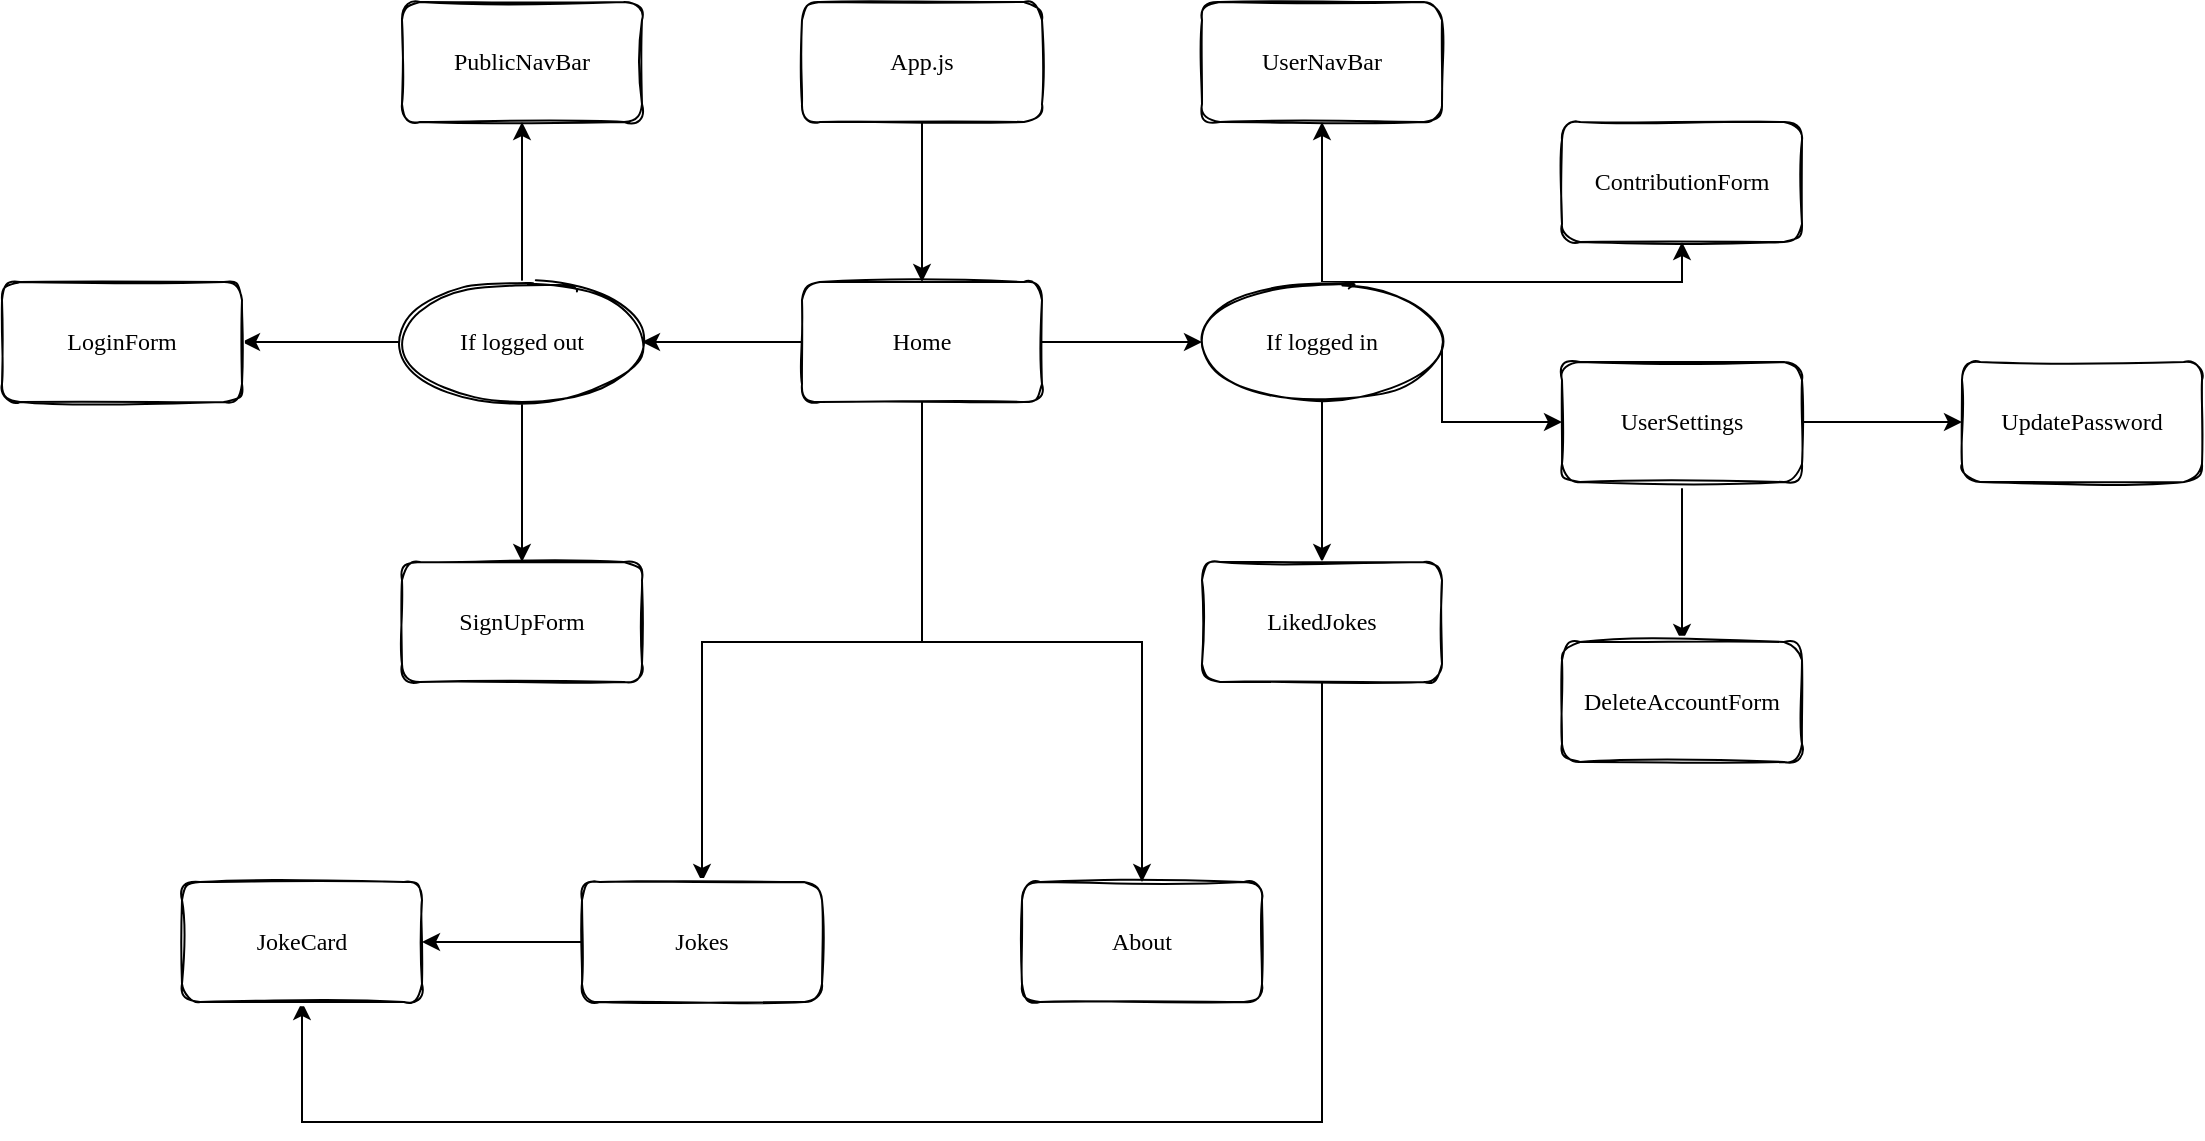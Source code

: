 <mxfile version="15.9.6" type="device"><diagram id="cOIYiqj9oKA15FfcFj9o" name="Page-1"><mxGraphModel dx="1480" dy="453" grid="1" gridSize="10" guides="1" tooltips="1" connect="1" arrows="1" fold="1" page="1" pageScale="1" pageWidth="850" pageHeight="1100" math="0" shadow="0"><root><mxCell id="0"/><mxCell id="1" parent="0"/><mxCell id="Kqs7fXENg0E2DFKlGv2c-4" value="" style="edgeStyle=orthogonalEdgeStyle;rounded=0;orthogonalLoop=1;jettySize=auto;html=1;fontFamily=Comic Sans MS;" parent="1" source="Kqs7fXENg0E2DFKlGv2c-1" target="Kqs7fXENg0E2DFKlGv2c-3" edge="1"><mxGeometry relative="1" as="geometry"/></mxCell><mxCell id="Kqs7fXENg0E2DFKlGv2c-1" value="App.js" style="rounded=1;whiteSpace=wrap;html=1;sketch=1;fontFamily=Comic Sans MS;" parent="1" vertex="1"><mxGeometry x="220" y="30" width="120" height="60" as="geometry"/></mxCell><mxCell id="Kqs7fXENg0E2DFKlGv2c-6" value="" style="edgeStyle=orthogonalEdgeStyle;rounded=0;orthogonalLoop=1;jettySize=auto;html=1;fontFamily=Comic Sans MS;" parent="1" source="Kqs7fXENg0E2DFKlGv2c-3" target="Kqs7fXENg0E2DFKlGv2c-5" edge="1"><mxGeometry relative="1" as="geometry"/></mxCell><mxCell id="Kqs7fXENg0E2DFKlGv2c-10" value="" style="edgeStyle=orthogonalEdgeStyle;rounded=0;orthogonalLoop=1;jettySize=auto;html=1;fontFamily=Comic Sans MS;" parent="1" source="Kqs7fXENg0E2DFKlGv2c-3" target="Kqs7fXENg0E2DFKlGv2c-9" edge="1"><mxGeometry relative="1" as="geometry"/></mxCell><mxCell id="Kqs7fXENg0E2DFKlGv2c-14" value="" style="edgeStyle=orthogonalEdgeStyle;rounded=0;orthogonalLoop=1;jettySize=auto;html=1;fontFamily=Comic Sans MS;" parent="1" source="Kqs7fXENg0E2DFKlGv2c-3" target="Kqs7fXENg0E2DFKlGv2c-13" edge="1"><mxGeometry relative="1" as="geometry"/></mxCell><mxCell id="Kqs7fXENg0E2DFKlGv2c-24" value="" style="edgeStyle=orthogonalEdgeStyle;rounded=0;orthogonalLoop=1;jettySize=auto;html=1;fontFamily=Comic Sans MS;" parent="1" source="Kqs7fXENg0E2DFKlGv2c-3" target="Kqs7fXENg0E2DFKlGv2c-23" edge="1"><mxGeometry relative="1" as="geometry"/></mxCell><mxCell id="Kqs7fXENg0E2DFKlGv2c-3" value="Home" style="rounded=1;whiteSpace=wrap;html=1;sketch=1;fontFamily=Comic Sans MS;" parent="1" vertex="1"><mxGeometry x="220" y="170" width="120" height="60" as="geometry"/></mxCell><mxCell id="Kqs7fXENg0E2DFKlGv2c-8" value="" style="edgeStyle=orthogonalEdgeStyle;rounded=0;orthogonalLoop=1;jettySize=auto;html=1;fontFamily=Comic Sans MS;" parent="1" source="Kqs7fXENg0E2DFKlGv2c-5" target="Kqs7fXENg0E2DFKlGv2c-7" edge="1"><mxGeometry relative="1" as="geometry"/></mxCell><mxCell id="Kqs7fXENg0E2DFKlGv2c-20" value="" style="edgeStyle=orthogonalEdgeStyle;rounded=0;orthogonalLoop=1;jettySize=auto;html=1;fontFamily=Comic Sans MS;" parent="1" source="Kqs7fXENg0E2DFKlGv2c-5" target="Kqs7fXENg0E2DFKlGv2c-19" edge="1"><mxGeometry relative="1" as="geometry"><Array as="points"><mxPoint x="660" y="170"/></Array></mxGeometry></mxCell><mxCell id="Kqs7fXENg0E2DFKlGv2c-22" value="" style="edgeStyle=orthogonalEdgeStyle;rounded=0;orthogonalLoop=1;jettySize=auto;html=1;fontFamily=Comic Sans MS;" parent="1" source="Kqs7fXENg0E2DFKlGv2c-5" target="Kqs7fXENg0E2DFKlGv2c-21" edge="1"><mxGeometry relative="1" as="geometry"/></mxCell><mxCell id="BzAPDA6SmomrL7c9HE97-2" value="" style="edgeStyle=orthogonalEdgeStyle;rounded=0;orthogonalLoop=1;jettySize=auto;html=1;" edge="1" parent="1" source="Kqs7fXENg0E2DFKlGv2c-5" target="BzAPDA6SmomrL7c9HE97-1"><mxGeometry relative="1" as="geometry"><Array as="points"><mxPoint x="540" y="240"/></Array></mxGeometry></mxCell><mxCell id="Kqs7fXENg0E2DFKlGv2c-5" value="If logged in" style="ellipse;whiteSpace=wrap;html=1;fontFamily=Comic Sans MS;rounded=1;sketch=1;" parent="1" vertex="1"><mxGeometry x="420" y="170" width="120" height="60" as="geometry"/></mxCell><mxCell id="Kqs7fXENg0E2DFKlGv2c-7" value="UserNavBar" style="whiteSpace=wrap;html=1;fontFamily=Comic Sans MS;rounded=1;sketch=1;" parent="1" vertex="1"><mxGeometry x="420" y="30" width="120" height="60" as="geometry"/></mxCell><mxCell id="Kqs7fXENg0E2DFKlGv2c-12" value="" style="edgeStyle=orthogonalEdgeStyle;rounded=0;orthogonalLoop=1;jettySize=auto;html=1;fontFamily=Comic Sans MS;" parent="1" source="Kqs7fXENg0E2DFKlGv2c-9" target="Kqs7fXENg0E2DFKlGv2c-11" edge="1"><mxGeometry relative="1" as="geometry"/></mxCell><mxCell id="Kqs7fXENg0E2DFKlGv2c-16" value="" style="edgeStyle=orthogonalEdgeStyle;rounded=0;orthogonalLoop=1;jettySize=auto;html=1;fontFamily=Comic Sans MS;" parent="1" source="Kqs7fXENg0E2DFKlGv2c-9" target="Kqs7fXENg0E2DFKlGv2c-15" edge="1"><mxGeometry relative="1" as="geometry"/></mxCell><mxCell id="Kqs7fXENg0E2DFKlGv2c-18" value="" style="edgeStyle=orthogonalEdgeStyle;rounded=0;orthogonalLoop=1;jettySize=auto;html=1;fontFamily=Comic Sans MS;" parent="1" source="Kqs7fXENg0E2DFKlGv2c-9" target="Kqs7fXENg0E2DFKlGv2c-17" edge="1"><mxGeometry relative="1" as="geometry"/></mxCell><mxCell id="Kqs7fXENg0E2DFKlGv2c-9" value="If logged out" style="ellipse;whiteSpace=wrap;html=1;fontFamily=Comic Sans MS;rounded=1;sketch=1;" parent="1" vertex="1"><mxGeometry x="20" y="170" width="120" height="60" as="geometry"/></mxCell><mxCell id="Kqs7fXENg0E2DFKlGv2c-11" value="PublicNavBar" style="whiteSpace=wrap;html=1;fontFamily=Comic Sans MS;rounded=1;sketch=1;" parent="1" vertex="1"><mxGeometry x="20" y="30" width="120" height="60" as="geometry"/></mxCell><mxCell id="jbr2Y4iP6GIciwRbjBso-2" value="" style="edgeStyle=orthogonalEdgeStyle;rounded=0;orthogonalLoop=1;jettySize=auto;html=1;" parent="1" source="Kqs7fXENg0E2DFKlGv2c-13" target="jbr2Y4iP6GIciwRbjBso-1" edge="1"><mxGeometry relative="1" as="geometry"/></mxCell><mxCell id="Kqs7fXENg0E2DFKlGv2c-13" value="Jokes" style="rounded=1;whiteSpace=wrap;html=1;sketch=1;fontFamily=Comic Sans MS;" parent="1" vertex="1"><mxGeometry x="110" y="470" width="120" height="60" as="geometry"/></mxCell><mxCell id="Kqs7fXENg0E2DFKlGv2c-15" value="SignUpForm" style="whiteSpace=wrap;html=1;fontFamily=Comic Sans MS;rounded=1;sketch=1;" parent="1" vertex="1"><mxGeometry x="20" y="310" width="120" height="60" as="geometry"/></mxCell><mxCell id="Kqs7fXENg0E2DFKlGv2c-17" value="LoginForm" style="whiteSpace=wrap;html=1;fontFamily=Comic Sans MS;rounded=1;sketch=1;" parent="1" vertex="1"><mxGeometry x="-180" y="170" width="120" height="60" as="geometry"/></mxCell><mxCell id="Kqs7fXENg0E2DFKlGv2c-19" value="ContributionForm" style="whiteSpace=wrap;html=1;fontFamily=Comic Sans MS;rounded=1;sketch=1;" parent="1" vertex="1"><mxGeometry x="600" y="90" width="120" height="60" as="geometry"/></mxCell><mxCell id="jbr2Y4iP6GIciwRbjBso-4" value="" style="edgeStyle=orthogonalEdgeStyle;rounded=0;orthogonalLoop=1;jettySize=auto;html=1;entryX=0.5;entryY=1;entryDx=0;entryDy=0;" parent="1" source="Kqs7fXENg0E2DFKlGv2c-21" target="jbr2Y4iP6GIciwRbjBso-1" edge="1"><mxGeometry relative="1" as="geometry"><mxPoint x="-250" y="590" as="targetPoint"/><Array as="points"><mxPoint x="480" y="590"/><mxPoint x="-30" y="590"/></Array></mxGeometry></mxCell><mxCell id="Kqs7fXENg0E2DFKlGv2c-21" value="LikedJokes" style="whiteSpace=wrap;html=1;fontFamily=Comic Sans MS;rounded=1;sketch=1;" parent="1" vertex="1"><mxGeometry x="420" y="310" width="120" height="60" as="geometry"/></mxCell><mxCell id="Kqs7fXENg0E2DFKlGv2c-23" value="About" style="rounded=1;whiteSpace=wrap;html=1;sketch=1;fontFamily=Comic Sans MS;" parent="1" vertex="1"><mxGeometry x="330" y="470" width="120" height="60" as="geometry"/></mxCell><mxCell id="jbr2Y4iP6GIciwRbjBso-1" value="JokeCard" style="rounded=1;whiteSpace=wrap;html=1;sketch=1;fontFamily=Comic Sans MS;" parent="1" vertex="1"><mxGeometry x="-90" y="470" width="120" height="60" as="geometry"/></mxCell><mxCell id="BzAPDA6SmomrL7c9HE97-4" value="" style="edgeStyle=orthogonalEdgeStyle;rounded=0;orthogonalLoop=1;jettySize=auto;html=1;" edge="1" parent="1" source="BzAPDA6SmomrL7c9HE97-1" target="BzAPDA6SmomrL7c9HE97-3"><mxGeometry relative="1" as="geometry"/></mxCell><mxCell id="BzAPDA6SmomrL7c9HE97-6" value="" style="edgeStyle=orthogonalEdgeStyle;rounded=0;orthogonalLoop=1;jettySize=auto;html=1;" edge="1" parent="1" source="BzAPDA6SmomrL7c9HE97-1" target="BzAPDA6SmomrL7c9HE97-5"><mxGeometry relative="1" as="geometry"/></mxCell><mxCell id="BzAPDA6SmomrL7c9HE97-1" value="UserSettings" style="whiteSpace=wrap;html=1;fontFamily=Comic Sans MS;rounded=1;sketch=1;" vertex="1" parent="1"><mxGeometry x="600" y="210" width="120" height="60" as="geometry"/></mxCell><mxCell id="BzAPDA6SmomrL7c9HE97-3" value="DeleteAccountForm" style="whiteSpace=wrap;html=1;fontFamily=Comic Sans MS;rounded=1;sketch=1;" vertex="1" parent="1"><mxGeometry x="600" y="350" width="120" height="60" as="geometry"/></mxCell><mxCell id="BzAPDA6SmomrL7c9HE97-5" value="UpdatePassword" style="whiteSpace=wrap;html=1;fontFamily=Comic Sans MS;rounded=1;sketch=1;" vertex="1" parent="1"><mxGeometry x="800" y="210" width="120" height="60" as="geometry"/></mxCell></root></mxGraphModel></diagram></mxfile>